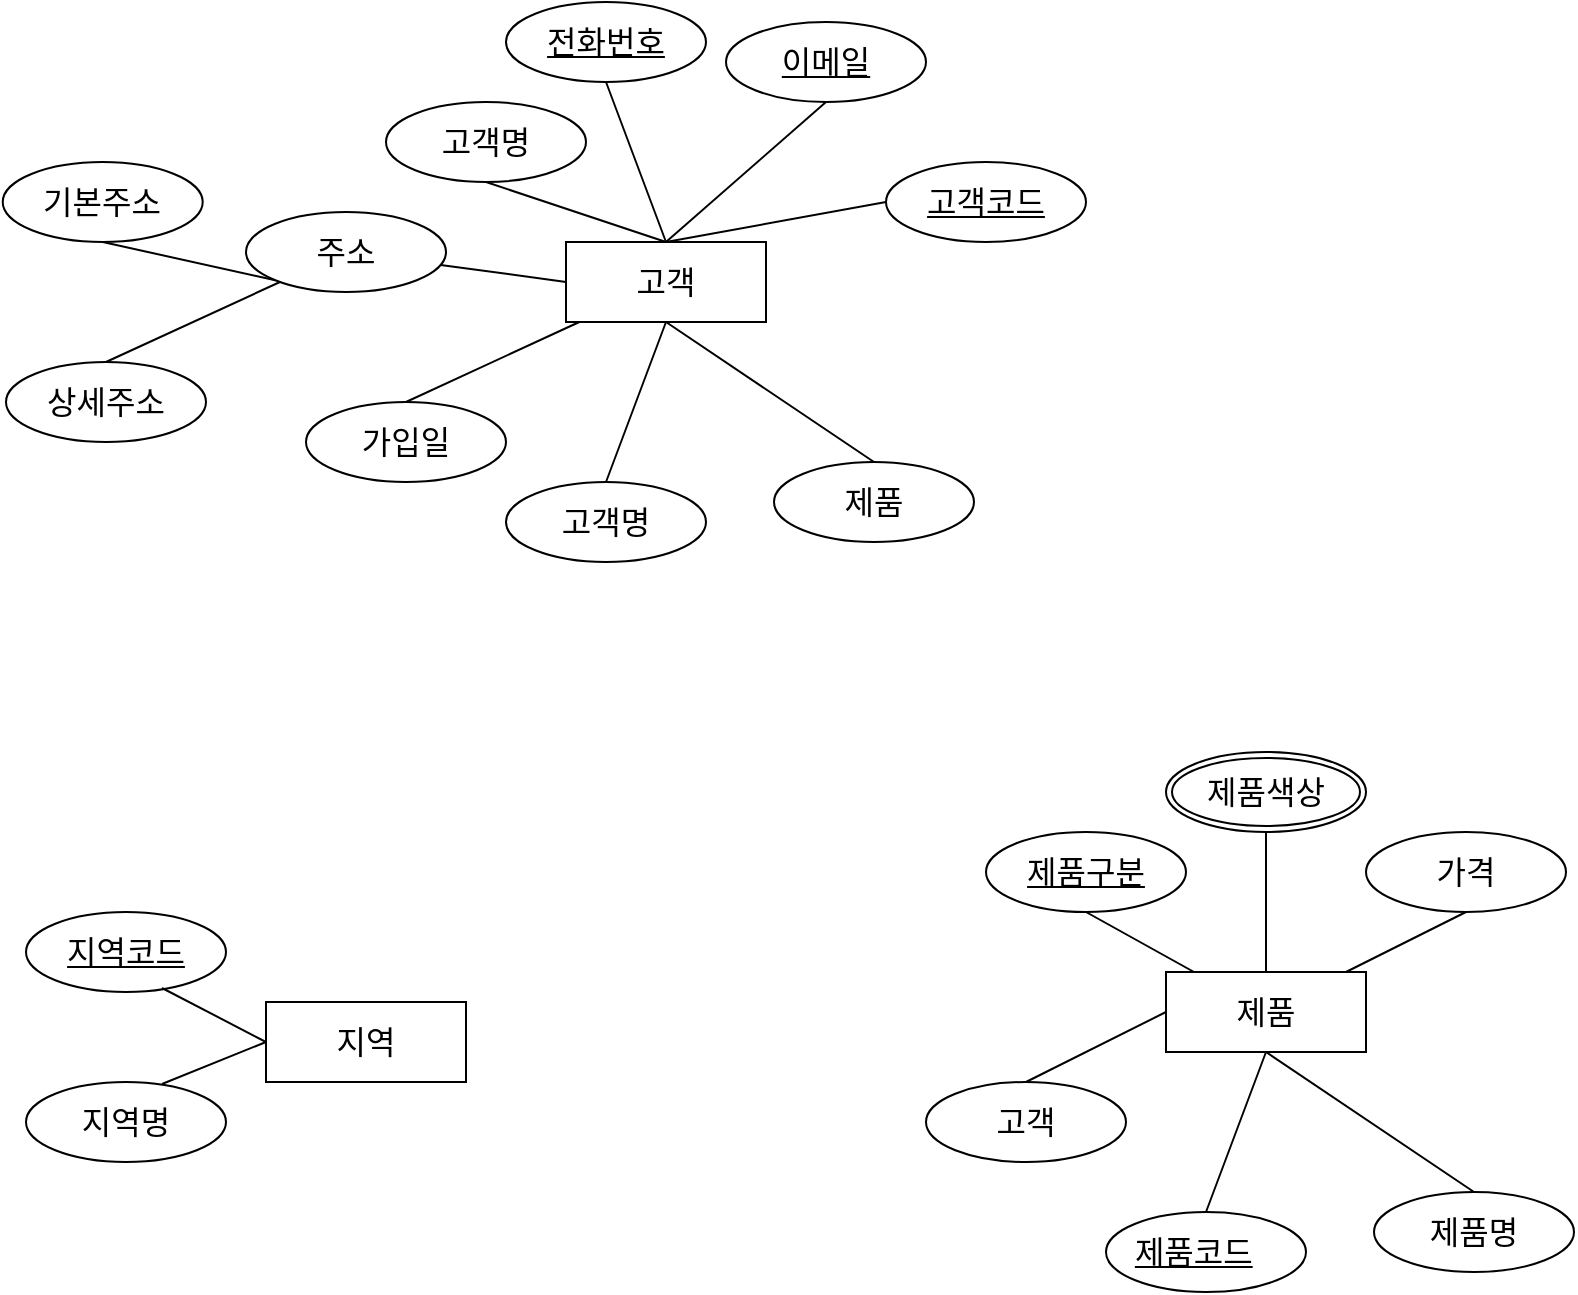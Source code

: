 <mxfile version="22.1.15" type="github">
  <diagram name="페이지-1" id="CnCt6xCvD2SzTqOOCQqH">
    <mxGraphModel dx="1444" dy="843" grid="1" gridSize="10" guides="1" tooltips="1" connect="1" arrows="1" fold="1" page="1" pageScale="1" pageWidth="827" pageHeight="1169" math="0" shadow="0">
      <root>
        <mxCell id="0" />
        <mxCell id="1" parent="0" />
        <mxCell id="ThEoqWvwTluzFiu1jKSh-9" value="&lt;font&gt;고객&lt;/font&gt;" style="whiteSpace=wrap;html=1;align=center;fontSize=16;" vertex="1" parent="1">
          <mxGeometry x="300" y="220" width="100" height="40" as="geometry" />
        </mxCell>
        <mxCell id="ThEoqWvwTluzFiu1jKSh-10" value="고객명" style="ellipse;whiteSpace=wrap;html=1;align=center;fontSize=16;" vertex="1" parent="1">
          <mxGeometry x="210" y="150" width="100" height="40" as="geometry" />
        </mxCell>
        <mxCell id="ThEoqWvwTluzFiu1jKSh-13" value="" style="endArrow=none;html=1;rounded=0;fontSize=12;startSize=8;endSize=8;curved=1;exitX=0.5;exitY=1;exitDx=0;exitDy=0;entryX=0.5;entryY=0;entryDx=0;entryDy=0;" edge="1" parent="1" source="ThEoqWvwTluzFiu1jKSh-10" target="ThEoqWvwTluzFiu1jKSh-9">
          <mxGeometry relative="1" as="geometry">
            <mxPoint x="240" y="200" as="sourcePoint" />
            <mxPoint x="400" y="200" as="targetPoint" />
          </mxGeometry>
        </mxCell>
        <mxCell id="ThEoqWvwTluzFiu1jKSh-14" value="전화번호" style="ellipse;whiteSpace=wrap;html=1;align=center;fontSize=16;fontStyle=4" vertex="1" parent="1">
          <mxGeometry x="270" y="100" width="100" height="40" as="geometry" />
        </mxCell>
        <mxCell id="ThEoqWvwTluzFiu1jKSh-15" value="" style="endArrow=none;html=1;rounded=0;fontSize=12;startSize=8;endSize=8;curved=1;exitX=0.5;exitY=1;exitDx=0;exitDy=0;entryX=0.5;entryY=0;entryDx=0;entryDy=0;" edge="1" parent="1" source="ThEoqWvwTluzFiu1jKSh-14" target="ThEoqWvwTluzFiu1jKSh-9">
          <mxGeometry relative="1" as="geometry">
            <mxPoint x="350" y="170" as="sourcePoint" />
            <mxPoint x="460" y="190" as="targetPoint" />
          </mxGeometry>
        </mxCell>
        <mxCell id="ThEoqWvwTluzFiu1jKSh-16" value="이메일" style="ellipse;whiteSpace=wrap;html=1;align=center;fontSize=16;fontStyle=4" vertex="1" parent="1">
          <mxGeometry x="380" y="110" width="100" height="40" as="geometry" />
        </mxCell>
        <mxCell id="ThEoqWvwTluzFiu1jKSh-17" value="" style="endArrow=none;html=1;rounded=0;fontSize=12;startSize=8;endSize=8;curved=1;exitX=0.5;exitY=1;exitDx=0;exitDy=0;entryX=0.5;entryY=0;entryDx=0;entryDy=0;" edge="1" parent="1" source="ThEoqWvwTluzFiu1jKSh-16" target="ThEoqWvwTluzFiu1jKSh-9">
          <mxGeometry relative="1" as="geometry">
            <mxPoint x="450" y="220" as="sourcePoint" />
            <mxPoint x="450" y="270" as="targetPoint" />
          </mxGeometry>
        </mxCell>
        <mxCell id="ThEoqWvwTluzFiu1jKSh-18" value="고객코드" style="ellipse;whiteSpace=wrap;html=1;align=center;fontSize=16;fontStyle=4" vertex="1" parent="1">
          <mxGeometry x="460" y="180" width="100" height="40" as="geometry" />
        </mxCell>
        <mxCell id="ThEoqWvwTluzFiu1jKSh-19" value="" style="endArrow=none;html=1;rounded=0;fontSize=12;startSize=8;endSize=8;curved=1;exitX=0;exitY=0.5;exitDx=0;exitDy=0;entryX=0.5;entryY=0;entryDx=0;entryDy=0;" edge="1" parent="1" source="ThEoqWvwTluzFiu1jKSh-18" target="ThEoqWvwTluzFiu1jKSh-9">
          <mxGeometry relative="1" as="geometry">
            <mxPoint x="510" y="260" as="sourcePoint" />
            <mxPoint x="490" y="300" as="targetPoint" />
          </mxGeometry>
        </mxCell>
        <mxCell id="ThEoqWvwTluzFiu1jKSh-22" value="가입일&lt;br&gt;" style="ellipse;whiteSpace=wrap;html=1;align=center;fontSize=16;" vertex="1" parent="1">
          <mxGeometry x="170" y="300" width="100" height="40" as="geometry" />
        </mxCell>
        <mxCell id="ThEoqWvwTluzFiu1jKSh-23" value="" style="endArrow=none;html=1;rounded=0;fontSize=12;startSize=8;endSize=8;curved=1;exitX=0.5;exitY=0;exitDx=0;exitDy=0;" edge="1" parent="1" source="ThEoqWvwTluzFiu1jKSh-22" target="ThEoqWvwTluzFiu1jKSh-9">
          <mxGeometry relative="1" as="geometry">
            <mxPoint x="230" y="330" as="sourcePoint" />
            <mxPoint x="340" y="350" as="targetPoint" />
          </mxGeometry>
        </mxCell>
        <mxCell id="ThEoqWvwTluzFiu1jKSh-24" value="고객명" style="ellipse;whiteSpace=wrap;html=1;align=center;fontSize=16;" vertex="1" parent="1">
          <mxGeometry x="270" y="340" width="100" height="40" as="geometry" />
        </mxCell>
        <mxCell id="ThEoqWvwTluzFiu1jKSh-25" value="" style="endArrow=none;html=1;rounded=0;fontSize=12;startSize=8;endSize=8;curved=1;exitX=0.5;exitY=0;exitDx=0;exitDy=0;entryX=0.5;entryY=1;entryDx=0;entryDy=0;" edge="1" parent="1" source="ThEoqWvwTluzFiu1jKSh-24" target="ThEoqWvwTluzFiu1jKSh-9">
          <mxGeometry relative="1" as="geometry">
            <mxPoint x="310" y="450" as="sourcePoint" />
            <mxPoint x="420" y="470" as="targetPoint" />
          </mxGeometry>
        </mxCell>
        <mxCell id="ThEoqWvwTluzFiu1jKSh-26" value="제품" style="ellipse;whiteSpace=wrap;html=1;align=center;fontSize=16;" vertex="1" parent="1">
          <mxGeometry x="404" y="330" width="100" height="40" as="geometry" />
        </mxCell>
        <mxCell id="ThEoqWvwTluzFiu1jKSh-27" value="" style="endArrow=none;html=1;rounded=0;fontSize=12;startSize=8;endSize=8;curved=1;exitX=0.5;exitY=0;exitDx=0;exitDy=0;entryX=0.5;entryY=1;entryDx=0;entryDy=0;" edge="1" parent="1" source="ThEoqWvwTluzFiu1jKSh-26" target="ThEoqWvwTluzFiu1jKSh-9">
          <mxGeometry relative="1" as="geometry">
            <mxPoint x="470" y="435" as="sourcePoint" />
            <mxPoint x="580" y="455" as="targetPoint" />
          </mxGeometry>
        </mxCell>
        <mxCell id="ThEoqWvwTluzFiu1jKSh-28" value="주소&lt;br&gt;" style="ellipse;whiteSpace=wrap;html=1;align=center;fontSize=16;" vertex="1" parent="1">
          <mxGeometry x="140" y="205" width="100" height="40" as="geometry" />
        </mxCell>
        <mxCell id="ThEoqWvwTluzFiu1jKSh-29" value="" style="endArrow=none;html=1;rounded=0;fontSize=12;startSize=8;endSize=8;curved=1;entryX=0;entryY=0.5;entryDx=0;entryDy=0;" edge="1" parent="1" source="ThEoqWvwTluzFiu1jKSh-28" target="ThEoqWvwTluzFiu1jKSh-9">
          <mxGeometry relative="1" as="geometry">
            <mxPoint x="170" y="255" as="sourcePoint" />
            <mxPoint x="280" y="275" as="targetPoint" />
          </mxGeometry>
        </mxCell>
        <mxCell id="ThEoqWvwTluzFiu1jKSh-31" value="&lt;font&gt;상세주소&lt;/font&gt;" style="ellipse;whiteSpace=wrap;html=1;align=center;fontSize=16;" vertex="1" parent="1">
          <mxGeometry x="20" y="280" width="100" height="40" as="geometry" />
        </mxCell>
        <mxCell id="ThEoqWvwTluzFiu1jKSh-32" value="" style="endArrow=none;html=1;rounded=0;fontSize=12;startSize=8;endSize=8;curved=1;exitX=0.5;exitY=0;exitDx=0;exitDy=0;" edge="1" parent="1" source="ThEoqWvwTluzFiu1jKSh-31">
          <mxGeometry relative="1" as="geometry">
            <mxPoint x="80" y="310" as="sourcePoint" />
            <mxPoint x="157" y="240" as="targetPoint" />
          </mxGeometry>
        </mxCell>
        <mxCell id="ThEoqWvwTluzFiu1jKSh-34" value="&lt;font&gt;기본주소&lt;/font&gt;" style="ellipse;whiteSpace=wrap;html=1;align=center;fontSize=16;" vertex="1" parent="1">
          <mxGeometry x="18.36" y="180" width="100" height="40" as="geometry" />
        </mxCell>
        <mxCell id="ThEoqWvwTluzFiu1jKSh-35" value="" style="endArrow=none;html=1;rounded=0;fontSize=12;startSize=8;endSize=8;curved=1;exitX=0.5;exitY=1;exitDx=0;exitDy=0;entryX=0;entryY=1;entryDx=0;entryDy=0;" edge="1" parent="1" source="ThEoqWvwTluzFiu1jKSh-34" target="ThEoqWvwTluzFiu1jKSh-28">
          <mxGeometry relative="1" as="geometry">
            <mxPoint x="78.36" y="210" as="sourcePoint" />
            <mxPoint x="170.005" y="199.142" as="targetPoint" />
          </mxGeometry>
        </mxCell>
        <mxCell id="ThEoqWvwTluzFiu1jKSh-36" value="지역" style="whiteSpace=wrap;html=1;align=center;fontSize=16;" vertex="1" parent="1">
          <mxGeometry x="150" y="600" width="100" height="40" as="geometry" />
        </mxCell>
        <mxCell id="ThEoqWvwTluzFiu1jKSh-37" value="지역명" style="ellipse;whiteSpace=wrap;html=1;align=center;fontSize=16;" vertex="1" parent="1">
          <mxGeometry x="30" y="640" width="100" height="40" as="geometry" />
        </mxCell>
        <mxCell id="ThEoqWvwTluzFiu1jKSh-38" value="지역코드" style="ellipse;whiteSpace=wrap;html=1;align=center;fontSize=16;fontStyle=4" vertex="1" parent="1">
          <mxGeometry x="30" y="555" width="100" height="40" as="geometry" />
        </mxCell>
        <mxCell id="ThEoqWvwTluzFiu1jKSh-39" value="" style="endArrow=none;html=1;rounded=0;fontSize=12;startSize=8;endSize=8;curved=1;entryX=0;entryY=0.5;entryDx=0;entryDy=0;exitX=0.68;exitY=0.95;exitDx=0;exitDy=0;exitPerimeter=0;" edge="1" parent="1" source="ThEoqWvwTluzFiu1jKSh-38" target="ThEoqWvwTluzFiu1jKSh-36">
          <mxGeometry relative="1" as="geometry">
            <mxPoint x="110" y="610" as="sourcePoint" />
            <mxPoint x="190" y="670" as="targetPoint" />
          </mxGeometry>
        </mxCell>
        <mxCell id="ThEoqWvwTluzFiu1jKSh-40" value="" style="endArrow=none;html=1;rounded=0;fontSize=12;startSize=8;endSize=8;curved=1;entryX=0;entryY=0.5;entryDx=0;entryDy=0;exitX=0.68;exitY=0.025;exitDx=0;exitDy=0;exitPerimeter=0;" edge="1" parent="1" source="ThEoqWvwTluzFiu1jKSh-37" target="ThEoqWvwTluzFiu1jKSh-36">
          <mxGeometry relative="1" as="geometry">
            <mxPoint x="108" y="630" as="sourcePoint" />
            <mxPoint x="210" y="647" as="targetPoint" />
          </mxGeometry>
        </mxCell>
        <mxCell id="ThEoqWvwTluzFiu1jKSh-41" value="제품" style="whiteSpace=wrap;html=1;align=center;fontSize=16;" vertex="1" parent="1">
          <mxGeometry x="600" y="585" width="100" height="40" as="geometry" />
        </mxCell>
        <mxCell id="ThEoqWvwTluzFiu1jKSh-42" value="제품코드&lt;span style=&quot;white-space: pre;&quot;&gt;&#x9;&lt;/span&gt;" style="ellipse;whiteSpace=wrap;html=1;align=center;fontSize=16;fontStyle=4" vertex="1" parent="1">
          <mxGeometry x="570" y="705" width="100" height="40" as="geometry" />
        </mxCell>
        <mxCell id="ThEoqWvwTluzFiu1jKSh-43" value="" style="endArrow=none;html=1;rounded=0;fontSize=12;startSize=8;endSize=8;curved=1;exitX=0.5;exitY=0;exitDx=0;exitDy=0;entryX=0.5;entryY=1;entryDx=0;entryDy=0;" edge="1" parent="1" source="ThEoqWvwTluzFiu1jKSh-42" target="ThEoqWvwTluzFiu1jKSh-41">
          <mxGeometry relative="1" as="geometry">
            <mxPoint x="610" y="815" as="sourcePoint" />
            <mxPoint x="650" y="625" as="targetPoint" />
          </mxGeometry>
        </mxCell>
        <mxCell id="ThEoqWvwTluzFiu1jKSh-44" value="제품명" style="ellipse;whiteSpace=wrap;html=1;align=center;fontSize=16;" vertex="1" parent="1">
          <mxGeometry x="704" y="695" width="100" height="40" as="geometry" />
        </mxCell>
        <mxCell id="ThEoqWvwTluzFiu1jKSh-45" value="" style="endArrow=none;html=1;rounded=0;fontSize=12;startSize=8;endSize=8;curved=1;exitX=0.5;exitY=0;exitDx=0;exitDy=0;entryX=0.5;entryY=1;entryDx=0;entryDy=0;" edge="1" parent="1" source="ThEoqWvwTluzFiu1jKSh-44" target="ThEoqWvwTluzFiu1jKSh-41">
          <mxGeometry relative="1" as="geometry">
            <mxPoint x="770" y="800" as="sourcePoint" />
            <mxPoint x="650" y="620" as="targetPoint" />
          </mxGeometry>
        </mxCell>
        <mxCell id="ThEoqWvwTluzFiu1jKSh-49" value="제품구분" style="ellipse;whiteSpace=wrap;html=1;align=center;fontSize=16;fontStyle=4" vertex="1" parent="1">
          <mxGeometry x="510" y="515" width="100" height="40" as="geometry" />
        </mxCell>
        <mxCell id="ThEoqWvwTluzFiu1jKSh-50" value="" style="endArrow=none;html=1;rounded=0;fontSize=12;startSize=8;endSize=8;curved=1;exitX=0.5;exitY=1;exitDx=0;exitDy=0;" edge="1" parent="1" source="ThEoqWvwTluzFiu1jKSh-49" target="ThEoqWvwTluzFiu1jKSh-41">
          <mxGeometry relative="1" as="geometry">
            <mxPoint x="540" y="565" as="sourcePoint" />
            <mxPoint x="650" y="585" as="targetPoint" />
          </mxGeometry>
        </mxCell>
        <mxCell id="ThEoqWvwTluzFiu1jKSh-52" value="" style="endArrow=none;html=1;rounded=0;fontSize=12;startSize=8;endSize=8;curved=1;exitX=0.5;exitY=1;exitDx=0;exitDy=0;" edge="1" parent="1" source="ThEoqWvwTluzFiu1jKSh-59" target="ThEoqWvwTluzFiu1jKSh-41">
          <mxGeometry relative="1" as="geometry">
            <mxPoint x="650" y="510" as="sourcePoint" />
            <mxPoint x="650" y="585" as="targetPoint" />
          </mxGeometry>
        </mxCell>
        <mxCell id="ThEoqWvwTluzFiu1jKSh-53" value="가격" style="ellipse;whiteSpace=wrap;html=1;align=center;fontSize=16;fontStyle=0" vertex="1" parent="1">
          <mxGeometry x="700" y="515" width="100" height="40" as="geometry" />
        </mxCell>
        <mxCell id="ThEoqWvwTluzFiu1jKSh-54" value="" style="endArrow=none;html=1;rounded=0;fontSize=12;startSize=8;endSize=8;curved=1;exitX=0.5;exitY=1;exitDx=0;exitDy=0;" edge="1" parent="1" source="ThEoqWvwTluzFiu1jKSh-53" target="ThEoqWvwTluzFiu1jKSh-41">
          <mxGeometry relative="1" as="geometry">
            <mxPoint x="750" y="585" as="sourcePoint" />
            <mxPoint x="640" y="585" as="targetPoint" />
          </mxGeometry>
        </mxCell>
        <mxCell id="ThEoqWvwTluzFiu1jKSh-56" value="고객" style="ellipse;whiteSpace=wrap;html=1;align=center;fontSize=16;" vertex="1" parent="1">
          <mxGeometry x="480" y="640" width="100" height="40" as="geometry" />
        </mxCell>
        <mxCell id="ThEoqWvwTluzFiu1jKSh-57" value="" style="endArrow=none;html=1;rounded=0;fontSize=12;startSize=8;endSize=8;curved=1;exitX=0.5;exitY=0;exitDx=0;exitDy=0;entryX=0;entryY=0.5;entryDx=0;entryDy=0;" edge="1" parent="1" source="ThEoqWvwTluzFiu1jKSh-56" target="ThEoqWvwTluzFiu1jKSh-41">
          <mxGeometry relative="1" as="geometry">
            <mxPoint x="500" y="780" as="sourcePoint" />
            <mxPoint x="540" y="590" as="targetPoint" />
          </mxGeometry>
        </mxCell>
        <mxCell id="ThEoqWvwTluzFiu1jKSh-59" value="제품색상" style="ellipse;shape=doubleEllipse;margin=3;whiteSpace=wrap;html=1;align=center;fontSize=16;" vertex="1" parent="1">
          <mxGeometry x="600" y="475" width="100" height="40" as="geometry" />
        </mxCell>
      </root>
    </mxGraphModel>
  </diagram>
</mxfile>
